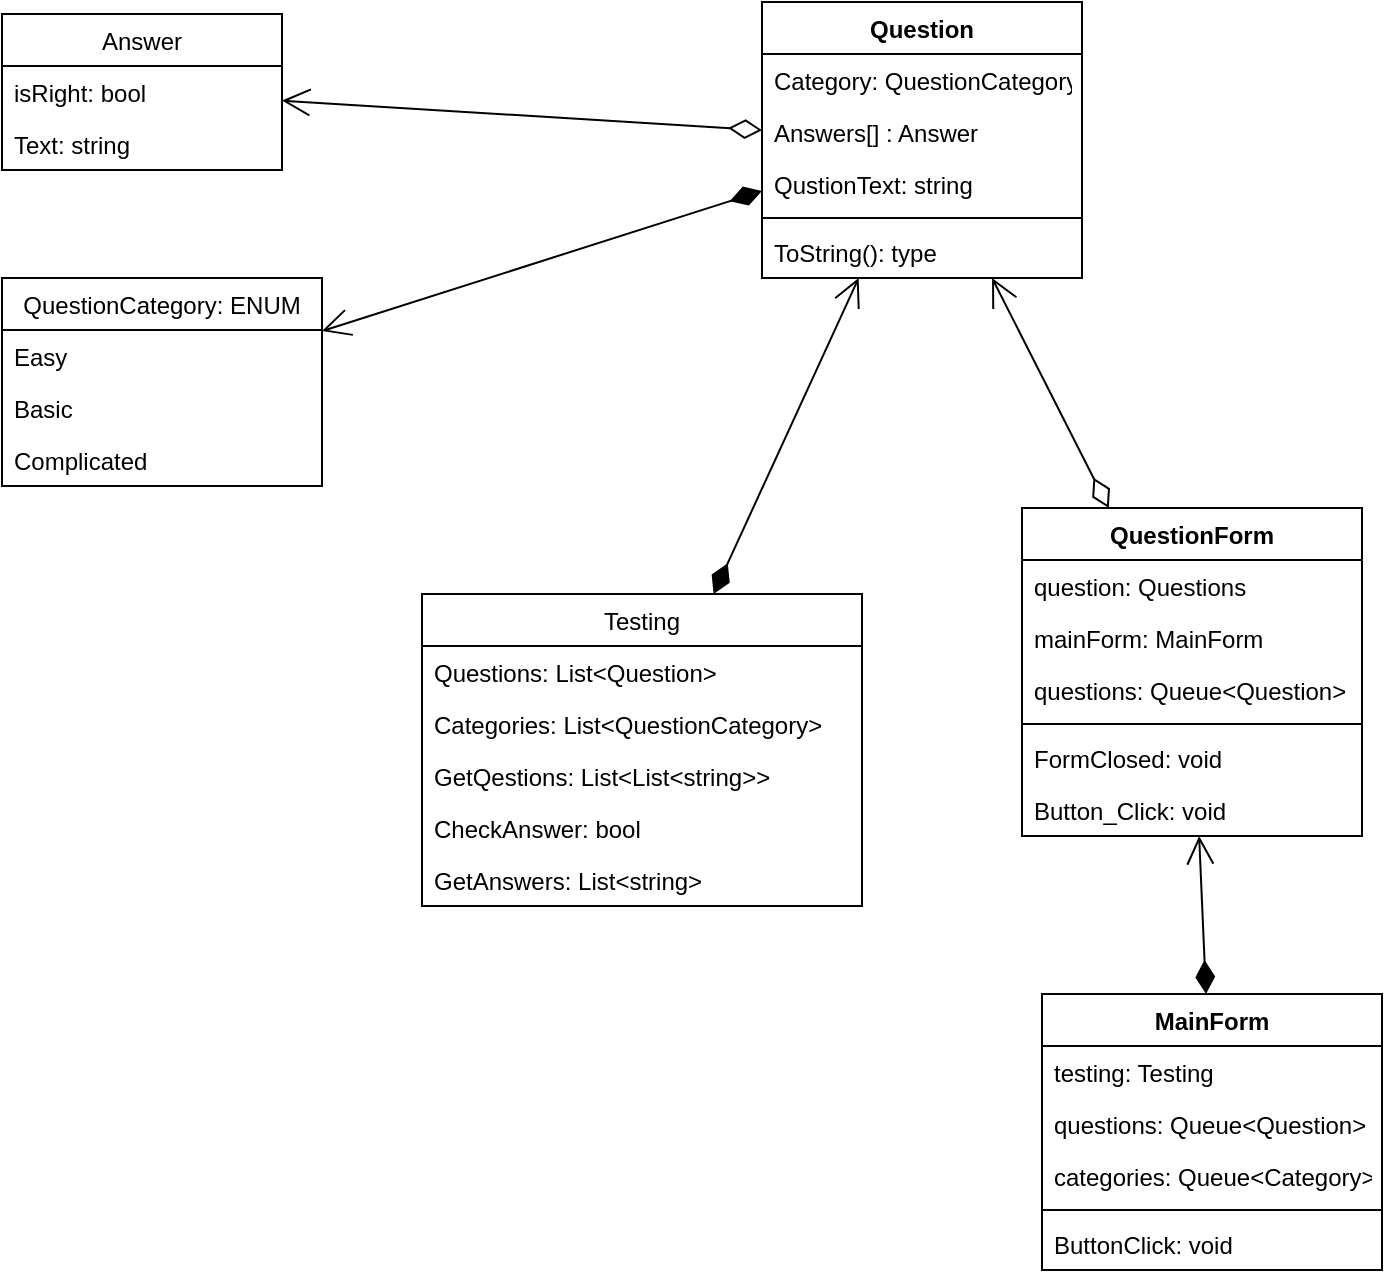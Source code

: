 <mxfile version="12.7.0" type="github">
  <diagram id="fVxrl4bYb1zHiEsI9O7_" name="Page-1">
    <mxGraphModel dx="865" dy="483" grid="1" gridSize="10" guides="1" tooltips="1" connect="1" arrows="1" fold="1" page="1" pageScale="1" pageWidth="827" pageHeight="1169" math="0" shadow="0">
      <root>
        <mxCell id="0"/>
        <mxCell id="1" parent="0"/>
        <mxCell id="8OAtvHNOOGIwDqOYuKZF-1" value="Answer" style="swimlane;fontStyle=0;childLayout=stackLayout;horizontal=1;startSize=26;fillColor=none;horizontalStack=0;resizeParent=1;resizeParentMax=0;resizeLast=0;collapsible=1;marginBottom=0;" parent="1" vertex="1">
          <mxGeometry x="90" y="220" width="140" height="78" as="geometry"/>
        </mxCell>
        <mxCell id="8OAtvHNOOGIwDqOYuKZF-2" value="isRight: bool" style="text;strokeColor=none;fillColor=none;align=left;verticalAlign=top;spacingLeft=4;spacingRight=4;overflow=hidden;rotatable=0;points=[[0,0.5],[1,0.5]];portConstraint=eastwest;" parent="8OAtvHNOOGIwDqOYuKZF-1" vertex="1">
          <mxGeometry y="26" width="140" height="26" as="geometry"/>
        </mxCell>
        <mxCell id="8OAtvHNOOGIwDqOYuKZF-3" value="Text: string" style="text;strokeColor=none;fillColor=none;align=left;verticalAlign=top;spacingLeft=4;spacingRight=4;overflow=hidden;rotatable=0;points=[[0,0.5],[1,0.5]];portConstraint=eastwest;" parent="8OAtvHNOOGIwDqOYuKZF-1" vertex="1">
          <mxGeometry y="52" width="140" height="26" as="geometry"/>
        </mxCell>
        <mxCell id="8OAtvHNOOGIwDqOYuKZF-5" value="Question" style="swimlane;fontStyle=1;align=center;verticalAlign=top;childLayout=stackLayout;horizontal=1;startSize=26;horizontalStack=0;resizeParent=1;resizeParentMax=0;resizeLast=0;collapsible=1;marginBottom=0;" parent="1" vertex="1">
          <mxGeometry x="470" y="214" width="160" height="138" as="geometry"/>
        </mxCell>
        <mxCell id="8OAtvHNOOGIwDqOYuKZF-6" value="Category: QuestionCategory&#xa;" style="text;strokeColor=none;fillColor=none;align=left;verticalAlign=top;spacingLeft=4;spacingRight=4;overflow=hidden;rotatable=0;points=[[0,0.5],[1,0.5]];portConstraint=eastwest;" parent="8OAtvHNOOGIwDqOYuKZF-5" vertex="1">
          <mxGeometry y="26" width="160" height="26" as="geometry"/>
        </mxCell>
        <mxCell id="8OAtvHNOOGIwDqOYuKZF-9" value="Answers[] : Answer" style="text;strokeColor=none;fillColor=none;align=left;verticalAlign=top;spacingLeft=4;spacingRight=4;overflow=hidden;rotatable=0;points=[[0,0.5],[1,0.5]];portConstraint=eastwest;" parent="8OAtvHNOOGIwDqOYuKZF-5" vertex="1">
          <mxGeometry y="52" width="160" height="26" as="geometry"/>
        </mxCell>
        <mxCell id="8OAtvHNOOGIwDqOYuKZF-10" value="QustionText: string" style="text;strokeColor=none;fillColor=none;align=left;verticalAlign=top;spacingLeft=4;spacingRight=4;overflow=hidden;rotatable=0;points=[[0,0.5],[1,0.5]];portConstraint=eastwest;" parent="8OAtvHNOOGIwDqOYuKZF-5" vertex="1">
          <mxGeometry y="78" width="160" height="26" as="geometry"/>
        </mxCell>
        <mxCell id="8OAtvHNOOGIwDqOYuKZF-7" value="" style="line;strokeWidth=1;fillColor=none;align=left;verticalAlign=middle;spacingTop=-1;spacingLeft=3;spacingRight=3;rotatable=0;labelPosition=right;points=[];portConstraint=eastwest;" parent="8OAtvHNOOGIwDqOYuKZF-5" vertex="1">
          <mxGeometry y="104" width="160" height="8" as="geometry"/>
        </mxCell>
        <mxCell id="8OAtvHNOOGIwDqOYuKZF-8" value="ToString(): type" style="text;strokeColor=none;fillColor=none;align=left;verticalAlign=top;spacingLeft=4;spacingRight=4;overflow=hidden;rotatable=0;points=[[0,0.5],[1,0.5]];portConstraint=eastwest;" parent="8OAtvHNOOGIwDqOYuKZF-5" vertex="1">
          <mxGeometry y="112" width="160" height="26" as="geometry"/>
        </mxCell>
        <mxCell id="8OAtvHNOOGIwDqOYuKZF-11" value="QuestionCategory: ENUM" style="swimlane;fontStyle=0;childLayout=stackLayout;horizontal=1;startSize=26;fillColor=none;horizontalStack=0;resizeParent=1;resizeParentMax=0;resizeLast=0;collapsible=1;marginBottom=0;" parent="1" vertex="1">
          <mxGeometry x="90" y="352" width="160" height="104" as="geometry"/>
        </mxCell>
        <mxCell id="8OAtvHNOOGIwDqOYuKZF-12" value="Easy" style="text;strokeColor=none;fillColor=none;align=left;verticalAlign=top;spacingLeft=4;spacingRight=4;overflow=hidden;rotatable=0;points=[[0,0.5],[1,0.5]];portConstraint=eastwest;" parent="8OAtvHNOOGIwDqOYuKZF-11" vertex="1">
          <mxGeometry y="26" width="160" height="26" as="geometry"/>
        </mxCell>
        <mxCell id="8OAtvHNOOGIwDqOYuKZF-15" value="Basic" style="text;strokeColor=none;fillColor=none;align=left;verticalAlign=top;spacingLeft=4;spacingRight=4;overflow=hidden;rotatable=0;points=[[0,0.5],[1,0.5]];portConstraint=eastwest;" parent="8OAtvHNOOGIwDqOYuKZF-11" vertex="1">
          <mxGeometry y="52" width="160" height="26" as="geometry"/>
        </mxCell>
        <mxCell id="8OAtvHNOOGIwDqOYuKZF-13" value="Complicated" style="text;strokeColor=none;fillColor=none;align=left;verticalAlign=top;spacingLeft=4;spacingRight=4;overflow=hidden;rotatable=0;points=[[0,0.5],[1,0.5]];portConstraint=eastwest;" parent="8OAtvHNOOGIwDqOYuKZF-11" vertex="1">
          <mxGeometry y="78" width="160" height="26" as="geometry"/>
        </mxCell>
        <mxCell id="8OAtvHNOOGIwDqOYuKZF-16" value="" style="endArrow=open;html=1;endSize=12;startArrow=diamondThin;startSize=14;startFill=0;align=left;verticalAlign=bottom;" parent="1" source="8OAtvHNOOGIwDqOYuKZF-5" target="8OAtvHNOOGIwDqOYuKZF-1" edge="1">
          <mxGeometry x="-1" y="3" relative="1" as="geometry">
            <mxPoint x="300" y="280" as="sourcePoint"/>
            <mxPoint x="460" y="280" as="targetPoint"/>
          </mxGeometry>
        </mxCell>
        <mxCell id="8OAtvHNOOGIwDqOYuKZF-17" value="" style="endArrow=open;html=1;endSize=12;startArrow=diamondThin;startSize=14;startFill=1;align=left;verticalAlign=bottom;" parent="1" source="8OAtvHNOOGIwDqOYuKZF-5" target="8OAtvHNOOGIwDqOYuKZF-11" edge="1">
          <mxGeometry x="-1" y="3" relative="1" as="geometry">
            <mxPoint x="340" y="510" as="sourcePoint"/>
            <mxPoint x="500" y="510" as="targetPoint"/>
          </mxGeometry>
        </mxCell>
        <mxCell id="8OAtvHNOOGIwDqOYuKZF-18" value="Testing" style="swimlane;fontStyle=0;childLayout=stackLayout;horizontal=1;startSize=26;fillColor=none;horizontalStack=0;resizeParent=1;resizeParentMax=0;resizeLast=0;collapsible=1;marginBottom=0;" parent="1" vertex="1">
          <mxGeometry x="300" y="510" width="220" height="156" as="geometry"/>
        </mxCell>
        <mxCell id="8OAtvHNOOGIwDqOYuKZF-19" value="Questions: List&lt;Question&gt;" style="text;strokeColor=none;fillColor=none;align=left;verticalAlign=top;spacingLeft=4;spacingRight=4;overflow=hidden;rotatable=0;points=[[0,0.5],[1,0.5]];portConstraint=eastwest;" parent="8OAtvHNOOGIwDqOYuKZF-18" vertex="1">
          <mxGeometry y="26" width="220" height="26" as="geometry"/>
        </mxCell>
        <mxCell id="7fctGExkoWNZvQsCTFw_-1" value="Categories: List&lt;QuestionCategory&gt;" style="text;strokeColor=none;fillColor=none;align=left;verticalAlign=top;spacingLeft=4;spacingRight=4;overflow=hidden;rotatable=0;points=[[0,0.5],[1,0.5]];portConstraint=eastwest;" vertex="1" parent="8OAtvHNOOGIwDqOYuKZF-18">
          <mxGeometry y="52" width="220" height="26" as="geometry"/>
        </mxCell>
        <mxCell id="7fctGExkoWNZvQsCTFw_-8" value="GetQestions: List&lt;List&lt;string&gt;&gt;" style="text;strokeColor=none;fillColor=none;align=left;verticalAlign=top;spacingLeft=4;spacingRight=4;overflow=hidden;rotatable=0;points=[[0,0.5],[1,0.5]];portConstraint=eastwest;" vertex="1" parent="8OAtvHNOOGIwDqOYuKZF-18">
          <mxGeometry y="78" width="220" height="26" as="geometry"/>
        </mxCell>
        <mxCell id="7fctGExkoWNZvQsCTFw_-2" value="CheckAnswer: bool" style="text;strokeColor=none;fillColor=none;align=left;verticalAlign=top;spacingLeft=4;spacingRight=4;overflow=hidden;rotatable=0;points=[[0,0.5],[1,0.5]];portConstraint=eastwest;" vertex="1" parent="8OAtvHNOOGIwDqOYuKZF-18">
          <mxGeometry y="104" width="220" height="26" as="geometry"/>
        </mxCell>
        <mxCell id="7fctGExkoWNZvQsCTFw_-3" value="GetAnswers: List&lt;string&gt;" style="text;strokeColor=none;fillColor=none;align=left;verticalAlign=top;spacingLeft=4;spacingRight=4;overflow=hidden;rotatable=0;points=[[0,0.5],[1,0.5]];portConstraint=eastwest;" vertex="1" parent="8OAtvHNOOGIwDqOYuKZF-18">
          <mxGeometry y="130" width="220" height="26" as="geometry"/>
        </mxCell>
        <mxCell id="8OAtvHNOOGIwDqOYuKZF-22" value="" style="endArrow=open;html=1;endSize=12;startArrow=diamondThin;startSize=14;startFill=1;align=left;verticalAlign=bottom;" parent="1" source="8OAtvHNOOGIwDqOYuKZF-18" target="8OAtvHNOOGIwDqOYuKZF-5" edge="1">
          <mxGeometry x="-1" y="3" relative="1" as="geometry">
            <mxPoint x="470" y="430" as="sourcePoint"/>
            <mxPoint x="260" y="388.526" as="targetPoint"/>
          </mxGeometry>
        </mxCell>
        <mxCell id="8OAtvHNOOGIwDqOYuKZF-23" value="QuestionForm&#xa;" style="swimlane;fontStyle=1;align=center;verticalAlign=top;childLayout=stackLayout;horizontal=1;startSize=26;horizontalStack=0;resizeParent=1;resizeParentMax=0;resizeLast=0;collapsible=1;marginBottom=0;" parent="1" vertex="1">
          <mxGeometry x="600" y="467" width="170" height="164" as="geometry"/>
        </mxCell>
        <mxCell id="8OAtvHNOOGIwDqOYuKZF-24" value="question: Questions" style="text;strokeColor=none;fillColor=none;align=left;verticalAlign=top;spacingLeft=4;spacingRight=4;overflow=hidden;rotatable=0;points=[[0,0.5],[1,0.5]];portConstraint=eastwest;" parent="8OAtvHNOOGIwDqOYuKZF-23" vertex="1">
          <mxGeometry y="26" width="170" height="26" as="geometry"/>
        </mxCell>
        <mxCell id="8OAtvHNOOGIwDqOYuKZF-25" value="mainForm: MainForm" style="text;strokeColor=none;fillColor=none;align=left;verticalAlign=top;spacingLeft=4;spacingRight=4;overflow=hidden;rotatable=0;points=[[0,0.5],[1,0.5]];portConstraint=eastwest;" parent="8OAtvHNOOGIwDqOYuKZF-23" vertex="1">
          <mxGeometry y="52" width="170" height="26" as="geometry"/>
        </mxCell>
        <mxCell id="8OAtvHNOOGIwDqOYuKZF-26" value="questions: Queue&lt;Question&gt;" style="text;strokeColor=none;fillColor=none;align=left;verticalAlign=top;spacingLeft=4;spacingRight=4;overflow=hidden;rotatable=0;points=[[0,0.5],[1,0.5]];portConstraint=eastwest;" parent="8OAtvHNOOGIwDqOYuKZF-23" vertex="1">
          <mxGeometry y="78" width="170" height="26" as="geometry"/>
        </mxCell>
        <mxCell id="8OAtvHNOOGIwDqOYuKZF-27" value="" style="line;strokeWidth=1;fillColor=none;align=left;verticalAlign=middle;spacingTop=-1;spacingLeft=3;spacingRight=3;rotatable=0;labelPosition=right;points=[];portConstraint=eastwest;" parent="8OAtvHNOOGIwDqOYuKZF-23" vertex="1">
          <mxGeometry y="104" width="170" height="8" as="geometry"/>
        </mxCell>
        <mxCell id="8OAtvHNOOGIwDqOYuKZF-28" value="FormClosed: void" style="text;strokeColor=none;fillColor=none;align=left;verticalAlign=top;spacingLeft=4;spacingRight=4;overflow=hidden;rotatable=0;points=[[0,0.5],[1,0.5]];portConstraint=eastwest;" parent="8OAtvHNOOGIwDqOYuKZF-23" vertex="1">
          <mxGeometry y="112" width="170" height="26" as="geometry"/>
        </mxCell>
        <mxCell id="8OAtvHNOOGIwDqOYuKZF-36" value="Button_Click: void" style="text;strokeColor=none;fillColor=none;align=left;verticalAlign=top;spacingLeft=4;spacingRight=4;overflow=hidden;rotatable=0;points=[[0,0.5],[1,0.5]];portConstraint=eastwest;" parent="8OAtvHNOOGIwDqOYuKZF-23" vertex="1">
          <mxGeometry y="138" width="170" height="26" as="geometry"/>
        </mxCell>
        <mxCell id="8OAtvHNOOGIwDqOYuKZF-29" value="MainForm" style="swimlane;fontStyle=1;align=center;verticalAlign=top;childLayout=stackLayout;horizontal=1;startSize=26;horizontalStack=0;resizeParent=1;resizeParentMax=0;resizeLast=0;collapsible=1;marginBottom=0;" parent="1" vertex="1">
          <mxGeometry x="610" y="710" width="170" height="138" as="geometry"/>
        </mxCell>
        <mxCell id="8OAtvHNOOGIwDqOYuKZF-30" value="testing: Testing" style="text;strokeColor=none;fillColor=none;align=left;verticalAlign=top;spacingLeft=4;spacingRight=4;overflow=hidden;rotatable=0;points=[[0,0.5],[1,0.5]];portConstraint=eastwest;" parent="8OAtvHNOOGIwDqOYuKZF-29" vertex="1">
          <mxGeometry y="26" width="170" height="26" as="geometry"/>
        </mxCell>
        <mxCell id="8OAtvHNOOGIwDqOYuKZF-31" value="questions: Queue&lt;Question&gt;" style="text;strokeColor=none;fillColor=none;align=left;verticalAlign=top;spacingLeft=4;spacingRight=4;overflow=hidden;rotatable=0;points=[[0,0.5],[1,0.5]];portConstraint=eastwest;" parent="8OAtvHNOOGIwDqOYuKZF-29" vertex="1">
          <mxGeometry y="52" width="170" height="26" as="geometry"/>
        </mxCell>
        <mxCell id="8OAtvHNOOGIwDqOYuKZF-32" value="categories: Queue&lt;Category&gt;" style="text;strokeColor=none;fillColor=none;align=left;verticalAlign=top;spacingLeft=4;spacingRight=4;overflow=hidden;rotatable=0;points=[[0,0.5],[1,0.5]];portConstraint=eastwest;" parent="8OAtvHNOOGIwDqOYuKZF-29" vertex="1">
          <mxGeometry y="78" width="170" height="26" as="geometry"/>
        </mxCell>
        <mxCell id="8OAtvHNOOGIwDqOYuKZF-33" value="" style="line;strokeWidth=1;fillColor=none;align=left;verticalAlign=middle;spacingTop=-1;spacingLeft=3;spacingRight=3;rotatable=0;labelPosition=right;points=[];portConstraint=eastwest;" parent="8OAtvHNOOGIwDqOYuKZF-29" vertex="1">
          <mxGeometry y="104" width="170" height="8" as="geometry"/>
        </mxCell>
        <mxCell id="8OAtvHNOOGIwDqOYuKZF-34" value="ButtonClick: void" style="text;strokeColor=none;fillColor=none;align=left;verticalAlign=top;spacingLeft=4;spacingRight=4;overflow=hidden;rotatable=0;points=[[0,0.5],[1,0.5]];portConstraint=eastwest;" parent="8OAtvHNOOGIwDqOYuKZF-29" vertex="1">
          <mxGeometry y="112" width="170" height="26" as="geometry"/>
        </mxCell>
        <mxCell id="8OAtvHNOOGIwDqOYuKZF-35" value="" style="endArrow=open;html=1;endSize=12;startArrow=diamondThin;startSize=14;startFill=0;align=left;verticalAlign=bottom;" parent="1" source="8OAtvHNOOGIwDqOYuKZF-23" target="8OAtvHNOOGIwDqOYuKZF-5" edge="1">
          <mxGeometry x="-1" y="3" relative="1" as="geometry">
            <mxPoint x="940" y="366.767" as="sourcePoint"/>
            <mxPoint x="700" y="351.998" as="targetPoint"/>
          </mxGeometry>
        </mxCell>
        <mxCell id="8OAtvHNOOGIwDqOYuKZF-40" value="" style="endArrow=open;html=1;endSize=12;startArrow=diamondThin;startSize=14;startFill=1;align=left;verticalAlign=bottom;" parent="1" source="8OAtvHNOOGIwDqOYuKZF-29" target="8OAtvHNOOGIwDqOYuKZF-23" edge="1">
          <mxGeometry x="-1" y="3" relative="1" as="geometry">
            <mxPoint x="496.957" y="614" as="sourcePoint"/>
            <mxPoint x="600" y="456" as="targetPoint"/>
          </mxGeometry>
        </mxCell>
      </root>
    </mxGraphModel>
  </diagram>
</mxfile>
